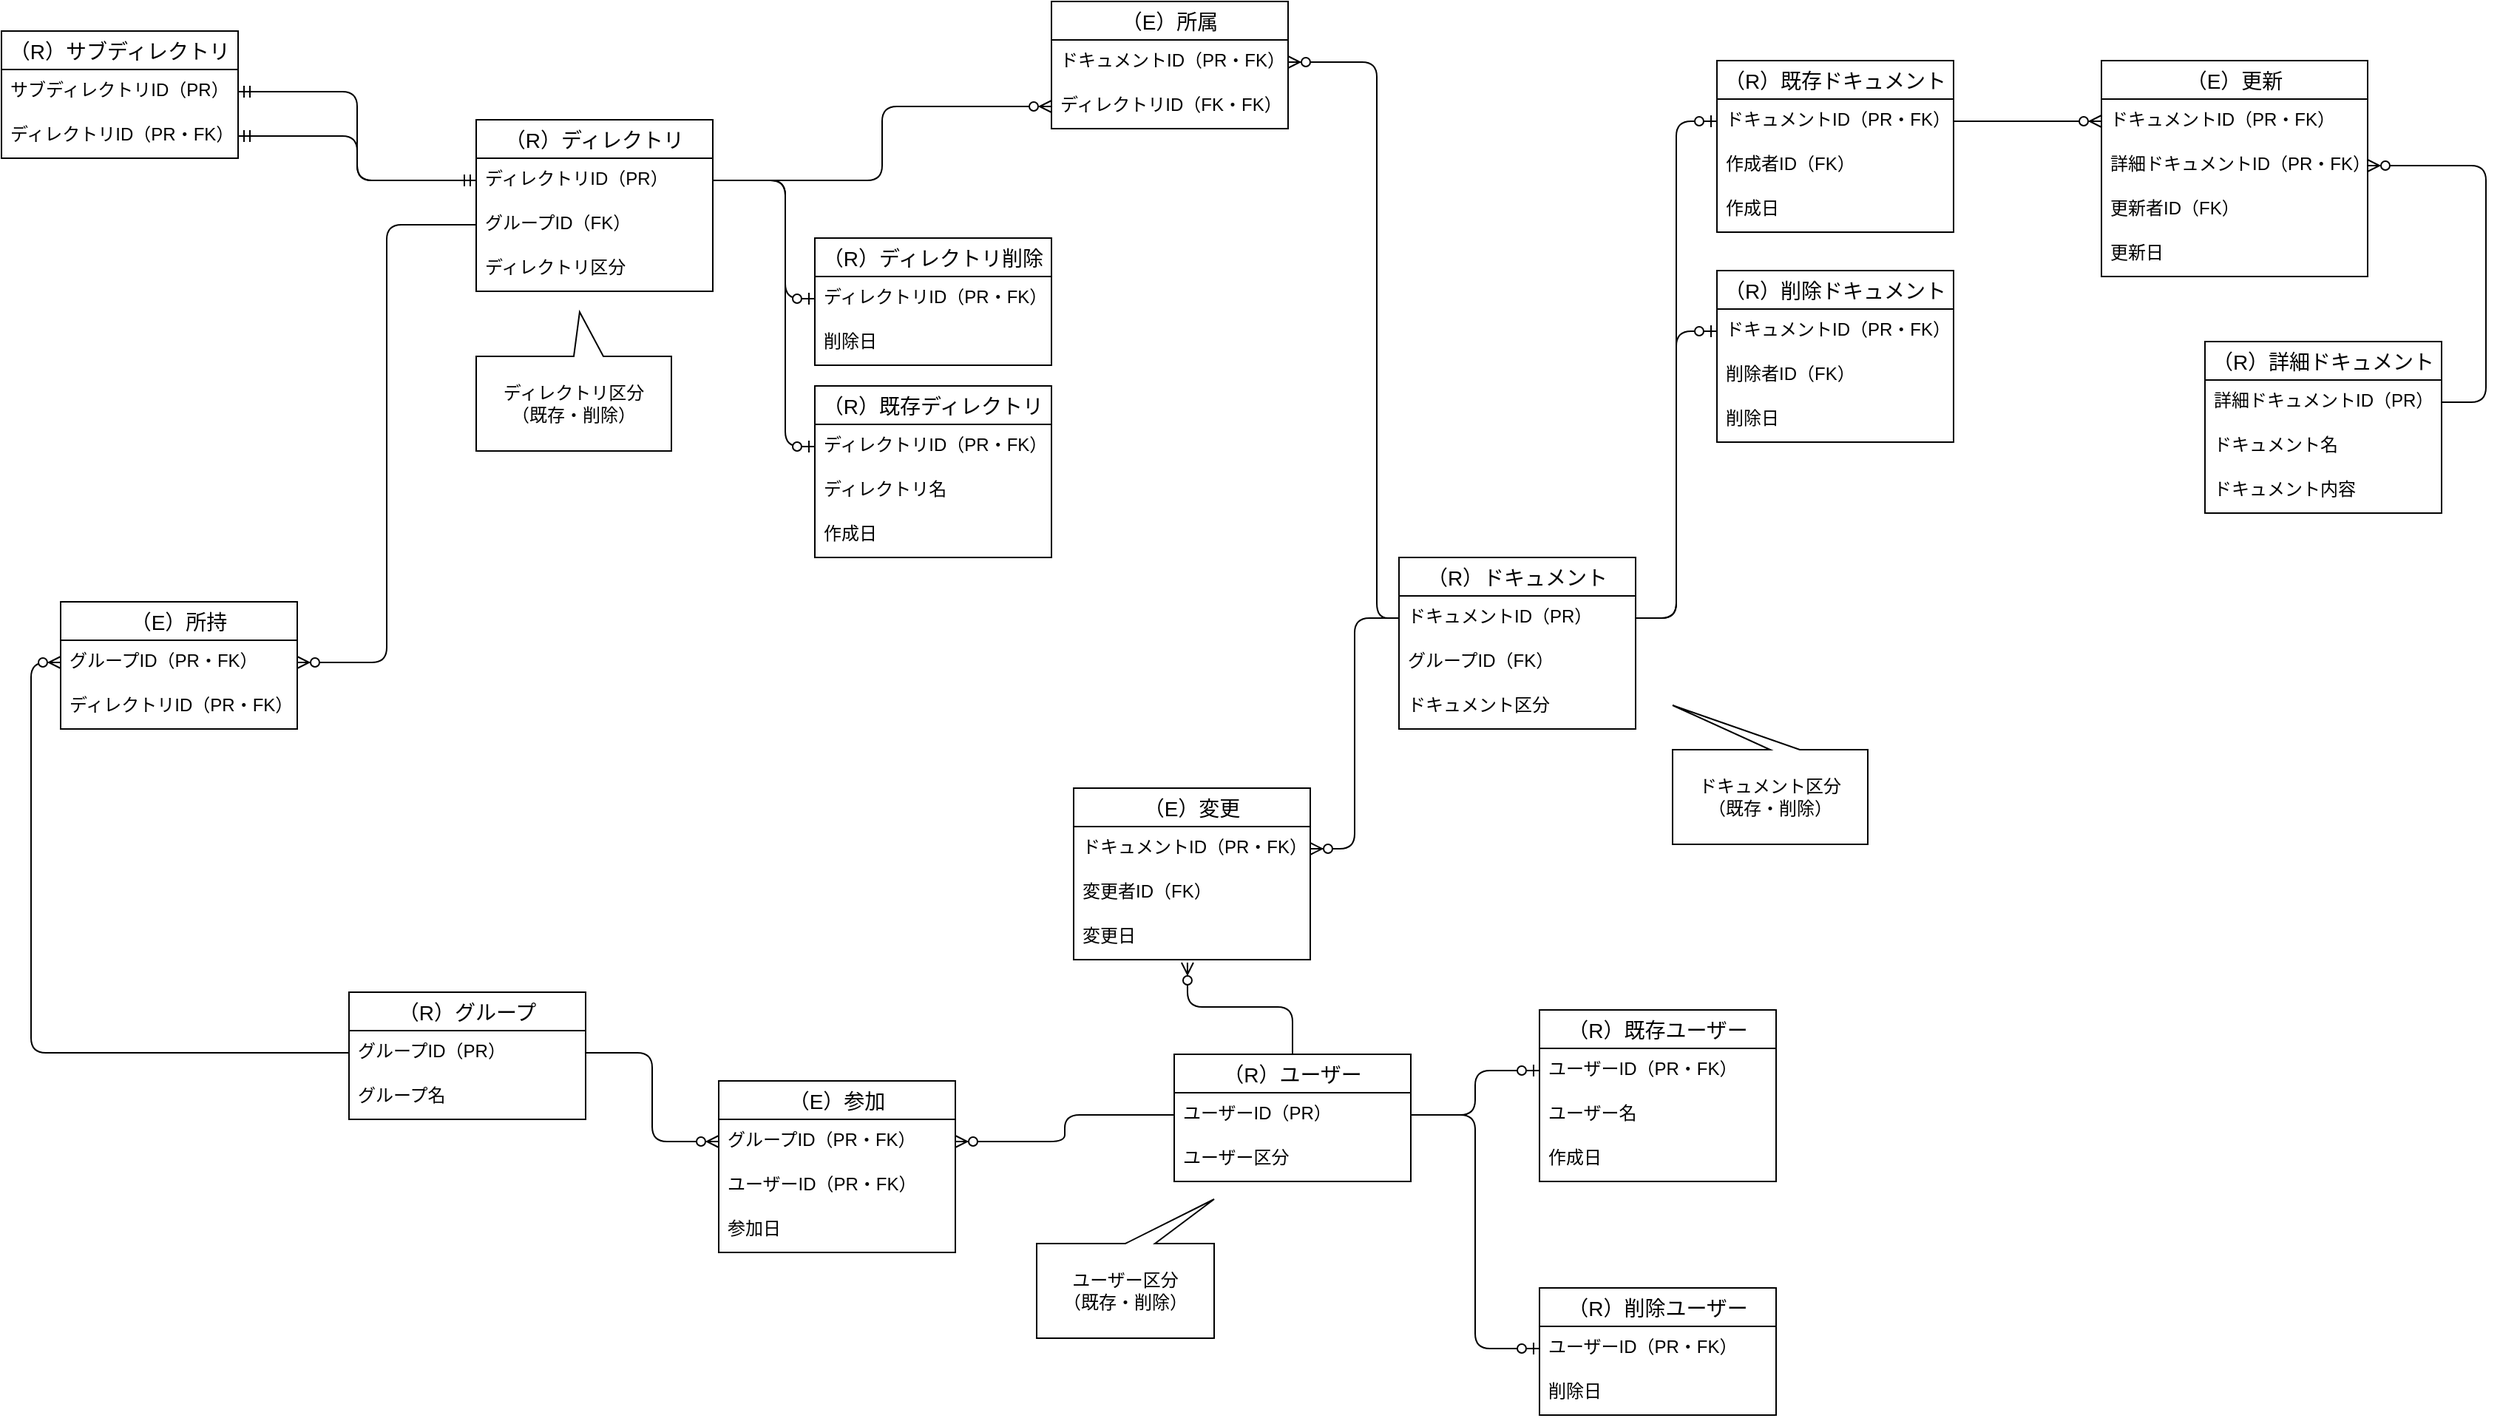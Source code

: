 <mxfile>
    <diagram id="JRz2m92lCMgiRAWokz1e" name="ページ1">
        <mxGraphModel dx="2724" dy="1160" grid="1" gridSize="10" guides="1" tooltips="1" connect="1" arrows="1" fold="1" page="1" pageScale="1" pageWidth="1920" pageHeight="1200" background="none" math="0" shadow="0">
            <root>
                <mxCell id="0"/>
                <mxCell id="1" parent="0"/>
                <mxCell id="6" value="（R）グループ" style="swimlane;fontStyle=0;childLayout=stackLayout;horizontal=1;startSize=26;horizontalStack=0;resizeParent=1;resizeParentMax=0;resizeLast=0;collapsible=1;marginBottom=0;align=center;fontSize=14;" parent="1" vertex="1">
                    <mxGeometry x="375" y="740" width="160" height="86" as="geometry"/>
                </mxCell>
                <mxCell id="7" value="グループID（PR）" style="text;strokeColor=none;fillColor=none;spacingLeft=4;spacingRight=4;overflow=hidden;rotatable=0;points=[[0,0.5],[1,0.5]];portConstraint=eastwest;fontSize=12;" parent="6" vertex="1">
                    <mxGeometry y="26" width="160" height="30" as="geometry"/>
                </mxCell>
                <mxCell id="8" value="グループ名" style="text;strokeColor=none;fillColor=none;spacingLeft=4;spacingRight=4;overflow=hidden;rotatable=0;points=[[0,0.5],[1,0.5]];portConstraint=eastwest;fontSize=12;" parent="6" vertex="1">
                    <mxGeometry y="56" width="160" height="30" as="geometry"/>
                </mxCell>
                <mxCell id="14" value="（E）参加" style="swimlane;fontStyle=0;childLayout=stackLayout;horizontal=1;startSize=26;horizontalStack=0;resizeParent=1;resizeParentMax=0;resizeLast=0;collapsible=1;marginBottom=0;align=center;fontSize=14;" parent="1" vertex="1">
                    <mxGeometry x="625" y="800" width="160" height="116" as="geometry"/>
                </mxCell>
                <mxCell id="15" value="グループID（PR・FK）" style="text;strokeColor=none;fillColor=none;spacingLeft=4;spacingRight=4;overflow=hidden;rotatable=0;points=[[0,0.5],[1,0.5]];portConstraint=eastwest;fontSize=12;" parent="14" vertex="1">
                    <mxGeometry y="26" width="160" height="30" as="geometry"/>
                </mxCell>
                <mxCell id="16" value="ユーザーID（PR・FK）" style="text;strokeColor=none;fillColor=none;spacingLeft=4;spacingRight=4;overflow=hidden;rotatable=0;points=[[0,0.5],[1,0.5]];portConstraint=eastwest;fontSize=12;" parent="14" vertex="1">
                    <mxGeometry y="56" width="160" height="30" as="geometry"/>
                </mxCell>
                <mxCell id="17" value="参加日" style="text;strokeColor=none;fillColor=none;spacingLeft=4;spacingRight=4;overflow=hidden;rotatable=0;points=[[0,0.5],[1,0.5]];portConstraint=eastwest;fontSize=12;" parent="14" vertex="1">
                    <mxGeometry y="86" width="160" height="30" as="geometry"/>
                </mxCell>
                <mxCell id="33" value="" style="fontSize=12;html=1;endArrow=ERzeroToMany;endFill=1;entryX=0;entryY=0.5;entryDx=0;entryDy=0;edgeStyle=orthogonalEdgeStyle;exitX=1;exitY=0.5;exitDx=0;exitDy=0;" parent="1" source="7" target="15" edge="1">
                    <mxGeometry width="100" height="100" relative="1" as="geometry">
                        <mxPoint x="525" y="880" as="sourcePoint"/>
                        <mxPoint x="773" y="737" as="targetPoint"/>
                    </mxGeometry>
                </mxCell>
                <mxCell id="35" value="（R）ドキュメント" style="swimlane;fontStyle=0;childLayout=stackLayout;horizontal=1;startSize=26;horizontalStack=0;resizeParent=1;resizeParentMax=0;resizeLast=0;collapsible=1;marginBottom=0;align=center;fontSize=14;" parent="1" vertex="1">
                    <mxGeometry x="1085" y="446" width="160" height="116" as="geometry"/>
                </mxCell>
                <mxCell id="36" value="ドキュメントID（PR）" style="text;strokeColor=none;fillColor=none;spacingLeft=4;spacingRight=4;overflow=hidden;rotatable=0;points=[[0,0.5],[1,0.5]];portConstraint=eastwest;fontSize=12;" parent="35" vertex="1">
                    <mxGeometry y="26" width="160" height="30" as="geometry"/>
                </mxCell>
                <mxCell id="119" value="グループID（FK）" style="text;strokeColor=none;fillColor=none;spacingLeft=4;spacingRight=4;overflow=hidden;rotatable=0;points=[[0,0.5],[1,0.5]];portConstraint=eastwest;fontSize=12;" parent="35" vertex="1">
                    <mxGeometry y="56" width="160" height="30" as="geometry"/>
                </mxCell>
                <mxCell id="136" value="ドキュメント区分" style="text;strokeColor=none;fillColor=none;spacingLeft=4;spacingRight=4;overflow=hidden;rotatable=0;points=[[0,0.5],[1,0.5]];portConstraint=eastwest;fontSize=12;" vertex="1" parent="35">
                    <mxGeometry y="86" width="160" height="30" as="geometry"/>
                </mxCell>
                <mxCell id="45" value="（R）ディレクトリ" style="swimlane;fontStyle=0;childLayout=stackLayout;horizontal=1;startSize=26;horizontalStack=0;resizeParent=1;resizeParentMax=0;resizeLast=0;collapsible=1;marginBottom=0;align=center;fontSize=14;" parent="1" vertex="1">
                    <mxGeometry x="461" y="150" width="160" height="116" as="geometry"/>
                </mxCell>
                <mxCell id="46" value="ディレクトリID（PR）" style="text;strokeColor=none;fillColor=none;spacingLeft=4;spacingRight=4;overflow=hidden;rotatable=0;points=[[0,0.5],[1,0.5]];portConstraint=eastwest;fontSize=12;" parent="45" vertex="1">
                    <mxGeometry y="26" width="160" height="30" as="geometry"/>
                </mxCell>
                <mxCell id="105" value="グループID（FK）" style="text;strokeColor=none;fillColor=none;spacingLeft=4;spacingRight=4;overflow=hidden;rotatable=0;points=[[0,0.5],[1,0.5]];portConstraint=eastwest;fontSize=12;" parent="45" vertex="1">
                    <mxGeometry y="56" width="160" height="30" as="geometry"/>
                </mxCell>
                <mxCell id="47" value="ディレクトリ区分" style="text;strokeColor=none;fillColor=none;spacingLeft=4;spacingRight=4;overflow=hidden;rotatable=0;points=[[0,0.5],[1,0.5]];portConstraint=eastwest;fontSize=12;" parent="45" vertex="1">
                    <mxGeometry y="86" width="160" height="30" as="geometry"/>
                </mxCell>
                <mxCell id="49" value="（R）サブディレクトリ" style="swimlane;fontStyle=0;childLayout=stackLayout;horizontal=1;startSize=26;horizontalStack=0;resizeParent=1;resizeParentMax=0;resizeLast=0;collapsible=1;marginBottom=0;align=center;fontSize=14;" parent="1" vertex="1">
                    <mxGeometry x="140" y="90" width="160" height="86" as="geometry"/>
                </mxCell>
                <mxCell id="50" value="サブディレクトリID（PR）" style="text;strokeColor=none;fillColor=none;spacingLeft=4;spacingRight=4;overflow=hidden;rotatable=0;points=[[0,0.5],[1,0.5]];portConstraint=eastwest;fontSize=12;" parent="49" vertex="1">
                    <mxGeometry y="26" width="160" height="30" as="geometry"/>
                </mxCell>
                <mxCell id="51" value="ディレクトリID（PR・FK）" style="text;strokeColor=none;fillColor=none;spacingLeft=4;spacingRight=4;overflow=hidden;rotatable=0;points=[[0,0.5],[1,0.5]];portConstraint=eastwest;fontSize=12;" parent="49" vertex="1">
                    <mxGeometry y="56" width="160" height="30" as="geometry"/>
                </mxCell>
                <mxCell id="56" value="（R）既存ディレクトリ" style="swimlane;fontStyle=0;childLayout=stackLayout;horizontal=1;startSize=26;horizontalStack=0;resizeParent=1;resizeParentMax=0;resizeLast=0;collapsible=1;marginBottom=0;align=center;fontSize=14;" parent="1" vertex="1">
                    <mxGeometry x="690" y="330" width="160" height="116" as="geometry"/>
                </mxCell>
                <mxCell id="57" value="ディレクトリID（PR・FK）" style="text;strokeColor=none;fillColor=none;spacingLeft=4;spacingRight=4;overflow=hidden;rotatable=0;points=[[0,0.5],[1,0.5]];portConstraint=eastwest;fontSize=12;" parent="56" vertex="1">
                    <mxGeometry y="26" width="160" height="30" as="geometry"/>
                </mxCell>
                <mxCell id="102" value="ディレクトリ名" style="text;strokeColor=none;fillColor=none;spacingLeft=4;spacingRight=4;overflow=hidden;rotatable=0;points=[[0,0.5],[1,0.5]];portConstraint=eastwest;fontSize=12;" parent="56" vertex="1">
                    <mxGeometry y="56" width="160" height="30" as="geometry"/>
                </mxCell>
                <mxCell id="59" value="作成日" style="text;strokeColor=none;fillColor=none;spacingLeft=4;spacingRight=4;overflow=hidden;rotatable=0;points=[[0,0.5],[1,0.5]];portConstraint=eastwest;fontSize=12;" parent="56" vertex="1">
                    <mxGeometry y="86" width="160" height="30" as="geometry"/>
                </mxCell>
                <mxCell id="60" value="（R）ディレクトリ削除" style="swimlane;fontStyle=0;childLayout=stackLayout;horizontal=1;startSize=26;horizontalStack=0;resizeParent=1;resizeParentMax=0;resizeLast=0;collapsible=1;marginBottom=0;align=center;fontSize=14;" parent="1" vertex="1">
                    <mxGeometry x="690" y="230" width="160" height="86" as="geometry"/>
                </mxCell>
                <mxCell id="61" value="ディレクトリID（PR・FK）" style="text;strokeColor=none;fillColor=none;spacingLeft=4;spacingRight=4;overflow=hidden;rotatable=0;points=[[0,0.5],[1,0.5]];portConstraint=eastwest;fontSize=12;" parent="60" vertex="1">
                    <mxGeometry y="26" width="160" height="30" as="geometry"/>
                </mxCell>
                <mxCell id="63" value="削除日" style="text;strokeColor=none;fillColor=none;spacingLeft=4;spacingRight=4;overflow=hidden;rotatable=0;points=[[0,0.5],[1,0.5]];portConstraint=eastwest;fontSize=12;" parent="60" vertex="1">
                    <mxGeometry y="56" width="160" height="30" as="geometry"/>
                </mxCell>
                <mxCell id="68" value="（E）更新" style="swimlane;fontStyle=0;childLayout=stackLayout;horizontal=1;startSize=26;horizontalStack=0;resizeParent=1;resizeParentMax=0;resizeLast=0;collapsible=1;marginBottom=0;align=center;fontSize=14;" parent="1" vertex="1">
                    <mxGeometry x="1560" y="110" width="180" height="146" as="geometry"/>
                </mxCell>
                <mxCell id="134" value="ドキュメントID（PR・FK）" style="text;strokeColor=none;fillColor=none;spacingLeft=4;spacingRight=4;overflow=hidden;rotatable=0;points=[[0,0.5],[1,0.5]];portConstraint=eastwest;fontSize=12;" vertex="1" parent="68">
                    <mxGeometry y="26" width="180" height="30" as="geometry"/>
                </mxCell>
                <mxCell id="69" value="詳細ドキュメントID（PR・FK）" style="text;strokeColor=none;fillColor=none;spacingLeft=4;spacingRight=4;overflow=hidden;rotatable=0;points=[[0,0.5],[1,0.5]];portConstraint=eastwest;fontSize=12;" parent="68" vertex="1">
                    <mxGeometry y="56" width="180" height="30" as="geometry"/>
                </mxCell>
                <mxCell id="162" value="更新者ID（FK）" style="text;strokeColor=none;fillColor=none;spacingLeft=4;spacingRight=4;overflow=hidden;rotatable=0;points=[[0,0.5],[1,0.5]];portConstraint=eastwest;fontSize=12;" vertex="1" parent="68">
                    <mxGeometry y="86" width="180" height="30" as="geometry"/>
                </mxCell>
                <mxCell id="161" value="更新日" style="text;strokeColor=none;fillColor=none;spacingLeft=4;spacingRight=4;overflow=hidden;rotatable=0;points=[[0,0.5],[1,0.5]];portConstraint=eastwest;fontSize=12;" vertex="1" parent="68">
                    <mxGeometry y="116" width="180" height="30" as="geometry"/>
                </mxCell>
                <mxCell id="76" value="（R）削除ドキュメント" style="swimlane;fontStyle=0;childLayout=stackLayout;horizontal=1;startSize=26;horizontalStack=0;resizeParent=1;resizeParentMax=0;resizeLast=0;collapsible=1;marginBottom=0;align=center;fontSize=14;" parent="1" vertex="1">
                    <mxGeometry x="1300" y="252" width="160" height="116" as="geometry"/>
                </mxCell>
                <mxCell id="77" value="ドキュメントID（PR・FK）" style="text;strokeColor=none;fillColor=none;spacingLeft=4;spacingRight=4;overflow=hidden;rotatable=0;points=[[0,0.5],[1,0.5]];portConstraint=eastwest;fontSize=12;" parent="76" vertex="1">
                    <mxGeometry y="26" width="160" height="30" as="geometry"/>
                </mxCell>
                <mxCell id="80" value="削除者ID（FK）" style="text;strokeColor=none;fillColor=none;spacingLeft=4;spacingRight=4;overflow=hidden;rotatable=0;points=[[0,0.5],[1,0.5]];portConstraint=eastwest;fontSize=12;" parent="76" vertex="1">
                    <mxGeometry y="56" width="160" height="30" as="geometry"/>
                </mxCell>
                <mxCell id="81" value="削除日" style="text;strokeColor=none;fillColor=none;spacingLeft=4;spacingRight=4;overflow=hidden;rotatable=0;points=[[0,0.5],[1,0.5]];portConstraint=eastwest;fontSize=12;" parent="76" vertex="1">
                    <mxGeometry y="86" width="160" height="30" as="geometry"/>
                </mxCell>
                <mxCell id="86" value="（E）所属" style="swimlane;fontStyle=0;childLayout=stackLayout;horizontal=1;startSize=26;horizontalStack=0;resizeParent=1;resizeParentMax=0;resizeLast=0;collapsible=1;marginBottom=0;align=center;fontSize=14;" parent="1" vertex="1">
                    <mxGeometry x="850" y="70" width="160" height="86" as="geometry"/>
                </mxCell>
                <mxCell id="87" value="ドキュメントID（PR・FK）" style="text;strokeColor=none;fillColor=none;spacingLeft=4;spacingRight=4;overflow=hidden;rotatable=0;points=[[0,0.5],[1,0.5]];portConstraint=eastwest;fontSize=12;" parent="86" vertex="1">
                    <mxGeometry y="26" width="160" height="30" as="geometry"/>
                </mxCell>
                <mxCell id="88" value="ディレクトリID（FK・FK）" style="text;strokeColor=none;fillColor=none;spacingLeft=4;spacingRight=4;overflow=hidden;rotatable=0;points=[[0,0.5],[1,0.5]];portConstraint=eastwest;fontSize=12;" parent="86" vertex="1">
                    <mxGeometry y="56" width="160" height="30" as="geometry"/>
                </mxCell>
                <mxCell id="107" value="" style="fontSize=12;html=1;endArrow=ERzeroToOne;endFill=1;exitX=1;exitY=0.5;exitDx=0;exitDy=0;edgeStyle=orthogonalEdgeStyle;entryX=0;entryY=0.5;entryDx=0;entryDy=0;" parent="1" target="57" edge="1" source="46">
                    <mxGeometry width="100" height="100" relative="1" as="geometry">
                        <mxPoint x="500.04" y="269" as="sourcePoint"/>
                        <mxPoint x="500" y="306" as="targetPoint"/>
                        <Array as="points">
                            <mxPoint x="670" y="191"/>
                            <mxPoint x="670" y="371"/>
                        </Array>
                    </mxGeometry>
                </mxCell>
                <mxCell id="108" value="" style="fontSize=12;html=1;endArrow=ERzeroToOne;endFill=1;entryX=0;entryY=0.5;entryDx=0;entryDy=0;exitX=1;exitY=0.5;exitDx=0;exitDy=0;edgeStyle=orthogonalEdgeStyle;" parent="1" target="61" edge="1" source="46">
                    <mxGeometry width="100" height="100" relative="1" as="geometry">
                        <mxPoint x="610.08" y="268.99" as="sourcePoint"/>
                        <mxPoint x="610" y="309" as="targetPoint"/>
                        <Array as="points">
                            <mxPoint x="670" y="191"/>
                            <mxPoint x="670" y="271"/>
                        </Array>
                    </mxGeometry>
                </mxCell>
                <mxCell id="112" value="" style="fontSize=12;html=1;endArrow=ERmandOne;startArrow=ERmandOne;entryX=0;entryY=0.5;entryDx=0;entryDy=0;exitX=1;exitY=0.5;exitDx=0;exitDy=0;edgeStyle=orthogonalEdgeStyle;" parent="1" source="50" target="46" edge="1">
                    <mxGeometry width="100" height="100" relative="1" as="geometry">
                        <mxPoint x="333" y="270" as="sourcePoint"/>
                        <mxPoint x="433" y="170" as="targetPoint"/>
                    </mxGeometry>
                </mxCell>
                <mxCell id="117" value="" style="fontSize=12;html=1;endArrow=ERzeroToMany;endFill=1;edgeStyle=orthogonalEdgeStyle;entryX=0;entryY=0.5;entryDx=0;entryDy=0;exitX=1;exitY=0.5;exitDx=0;exitDy=0;" parent="1" source="46" target="88" edge="1">
                    <mxGeometry width="100" height="100" relative="1" as="geometry">
                        <mxPoint x="643" y="250" as="sourcePoint"/>
                        <mxPoint x="743" y="150" as="targetPoint"/>
                    </mxGeometry>
                </mxCell>
                <mxCell id="121" value="" style="fontSize=12;html=1;endArrow=ERzeroToMany;endFill=1;entryX=1;entryY=0.5;entryDx=0;entryDy=0;edgeStyle=orthogonalEdgeStyle;exitX=0;exitY=0.5;exitDx=0;exitDy=0;" parent="1" source="3" target="15" edge="1">
                    <mxGeometry width="100" height="100" relative="1" as="geometry">
                        <mxPoint x="885" y="801" as="sourcePoint"/>
                        <mxPoint x="635" y="851" as="targetPoint"/>
                    </mxGeometry>
                </mxCell>
                <mxCell id="2" value="（R）ユーザー" style="swimlane;fontStyle=0;childLayout=stackLayout;horizontal=1;startSize=26;horizontalStack=0;resizeParent=1;resizeParentMax=0;resizeLast=0;collapsible=1;marginBottom=0;align=center;fontSize=14;" parent="1" vertex="1">
                    <mxGeometry x="933" y="782" width="160" height="86" as="geometry"/>
                </mxCell>
                <mxCell id="3" value="ユーザーID（PR）" style="text;strokeColor=none;fillColor=none;spacingLeft=4;spacingRight=4;overflow=hidden;rotatable=0;points=[[0,0.5],[1,0.5]];portConstraint=eastwest;fontSize=12;" parent="2" vertex="1">
                    <mxGeometry y="26" width="160" height="30" as="geometry"/>
                </mxCell>
                <mxCell id="137" value="ユーザー区分" style="text;strokeColor=none;fillColor=none;spacingLeft=4;spacingRight=4;overflow=hidden;rotatable=0;points=[[0,0.5],[1,0.5]];portConstraint=eastwest;fontSize=12;" vertex="1" parent="2">
                    <mxGeometry y="56" width="160" height="30" as="geometry"/>
                </mxCell>
                <mxCell id="92" value="（R）削除ユーザー" style="swimlane;fontStyle=0;childLayout=stackLayout;horizontal=1;startSize=26;horizontalStack=0;resizeParent=1;resizeParentMax=0;resizeLast=0;collapsible=1;marginBottom=0;align=center;fontSize=14;" parent="1" vertex="1">
                    <mxGeometry x="1180" y="940" width="160" height="86" as="geometry"/>
                </mxCell>
                <mxCell id="93" value="ユーザーID（PR・FK）" style="text;strokeColor=none;fillColor=none;spacingLeft=4;spacingRight=4;overflow=hidden;rotatable=0;points=[[0,0.5],[1,0.5]];portConstraint=eastwest;fontSize=12;" parent="92" vertex="1">
                    <mxGeometry y="26" width="160" height="30" as="geometry"/>
                </mxCell>
                <mxCell id="140" value="削除日" style="text;strokeColor=none;fillColor=none;spacingLeft=4;spacingRight=4;overflow=hidden;rotatable=0;points=[[0,0.5],[1,0.5]];portConstraint=eastwest;fontSize=12;" vertex="1" parent="92">
                    <mxGeometry y="56" width="160" height="30" as="geometry"/>
                </mxCell>
                <mxCell id="95" value="（R）既存ユーザー" style="swimlane;fontStyle=0;childLayout=stackLayout;horizontal=1;startSize=26;horizontalStack=0;resizeParent=1;resizeParentMax=0;resizeLast=0;collapsible=1;marginBottom=0;align=center;fontSize=14;" parent="1" vertex="1">
                    <mxGeometry x="1180" y="752" width="160" height="116" as="geometry"/>
                </mxCell>
                <mxCell id="96" value="ユーザーID（PR・FK）" style="text;strokeColor=none;fillColor=none;spacingLeft=4;spacingRight=4;overflow=hidden;rotatable=0;points=[[0,0.5],[1,0.5]];portConstraint=eastwest;fontSize=12;" parent="95" vertex="1">
                    <mxGeometry y="26" width="160" height="30" as="geometry"/>
                </mxCell>
                <mxCell id="97" value="ユーザー名" style="text;strokeColor=none;fillColor=none;spacingLeft=4;spacingRight=4;overflow=hidden;rotatable=0;points=[[0,0.5],[1,0.5]];portConstraint=eastwest;fontSize=12;" parent="95" vertex="1">
                    <mxGeometry y="56" width="160" height="30" as="geometry"/>
                </mxCell>
                <mxCell id="139" value="作成日" style="text;strokeColor=none;fillColor=none;spacingLeft=4;spacingRight=4;overflow=hidden;rotatable=0;points=[[0,0.5],[1,0.5]];portConstraint=eastwest;fontSize=12;" vertex="1" parent="95">
                    <mxGeometry y="86" width="160" height="30" as="geometry"/>
                </mxCell>
                <mxCell id="100" value="" style="fontSize=12;html=1;endArrow=ERzeroToOne;endFill=1;entryX=0;entryY=0.5;entryDx=0;entryDy=0;exitX=1;exitY=0.5;exitDx=0;exitDy=0;edgeStyle=orthogonalEdgeStyle;" parent="1" target="93" edge="1" source="3">
                    <mxGeometry width="100" height="100" relative="1" as="geometry">
                        <mxPoint x="985" y="870" as="sourcePoint"/>
                        <mxPoint x="1685" y="780" as="targetPoint"/>
                    </mxGeometry>
                </mxCell>
                <mxCell id="101" value="" style="fontSize=12;html=1;endArrow=ERzeroToOne;endFill=1;entryX=0;entryY=0.5;entryDx=0;entryDy=0;exitX=1;exitY=0.5;exitDx=0;exitDy=0;edgeStyle=orthogonalEdgeStyle;" parent="1" target="96" edge="1" source="3">
                    <mxGeometry width="100" height="100" relative="1" as="geometry">
                        <mxPoint x="1063" y="870" as="sourcePoint"/>
                        <mxPoint x="1065" y="900" as="targetPoint"/>
                    </mxGeometry>
                </mxCell>
                <mxCell id="125" value="（E）所持" style="swimlane;fontStyle=0;childLayout=stackLayout;horizontal=1;startSize=26;horizontalStack=0;resizeParent=1;resizeParentMax=0;resizeLast=0;collapsible=1;marginBottom=0;align=center;fontSize=14;" parent="1" vertex="1">
                    <mxGeometry x="180" y="476" width="160" height="86" as="geometry"/>
                </mxCell>
                <mxCell id="126" value="グループID（PR・FK）" style="text;strokeColor=none;fillColor=none;spacingLeft=4;spacingRight=4;overflow=hidden;rotatable=0;points=[[0,0.5],[1,0.5]];portConstraint=eastwest;fontSize=12;" parent="125" vertex="1">
                    <mxGeometry y="26" width="160" height="30" as="geometry"/>
                </mxCell>
                <mxCell id="127" value="ディレクトリID（PR・FK）" style="text;strokeColor=none;fillColor=none;spacingLeft=4;spacingRight=4;overflow=hidden;rotatable=0;points=[[0,0.5],[1,0.5]];portConstraint=eastwest;fontSize=12;" parent="125" vertex="1">
                    <mxGeometry y="56" width="160" height="30" as="geometry"/>
                </mxCell>
                <mxCell id="129" value="" style="fontSize=12;html=1;endArrow=ERzeroToMany;endFill=1;entryX=0;entryY=0.5;entryDx=0;entryDy=0;edgeStyle=orthogonalEdgeStyle;exitX=0;exitY=0.5;exitDx=0;exitDy=0;" parent="1" source="7" target="126" edge="1">
                    <mxGeometry width="100" height="100" relative="1" as="geometry">
                        <mxPoint x="425" y="630" as="sourcePoint"/>
                        <mxPoint x="515" y="690" as="targetPoint"/>
                        <Array as="points">
                            <mxPoint x="160" y="781"/>
                            <mxPoint x="160" y="517"/>
                        </Array>
                    </mxGeometry>
                </mxCell>
                <mxCell id="130" value="" style="fontSize=12;html=1;endArrow=ERzeroToMany;endFill=1;entryX=1;entryY=0.5;entryDx=0;entryDy=0;edgeStyle=orthogonalEdgeStyle;" parent="1" source="105" edge="1" target="126">
                    <mxGeometry width="100" height="100" relative="1" as="geometry">
                        <mxPoint x="460" y="190" as="sourcePoint"/>
                        <mxPoint x="305" y="516" as="targetPoint"/>
                    </mxGeometry>
                </mxCell>
                <mxCell id="138" value="ユーザー区分&lt;br&gt;（既存・削除）" style="shape=callout;whiteSpace=wrap;html=1;perimeter=calloutPerimeter;position2=1;flipV=1;" vertex="1" parent="1">
                    <mxGeometry x="840" y="880" width="120" height="94" as="geometry"/>
                </mxCell>
                <mxCell id="141" value="（R）既存ドキュメント" style="swimlane;fontStyle=0;childLayout=stackLayout;horizontal=1;startSize=26;horizontalStack=0;resizeParent=1;resizeParentMax=0;resizeLast=0;collapsible=1;marginBottom=0;align=center;fontSize=14;" vertex="1" parent="1">
                    <mxGeometry x="1300" y="110" width="160" height="116" as="geometry"/>
                </mxCell>
                <mxCell id="142" value="ドキュメントID（PR・FK）" style="text;strokeColor=none;fillColor=none;spacingLeft=4;spacingRight=4;overflow=hidden;rotatable=0;points=[[0,0.5],[1,0.5]];portConstraint=eastwest;fontSize=12;" vertex="1" parent="141">
                    <mxGeometry y="26" width="160" height="30" as="geometry"/>
                </mxCell>
                <mxCell id="143" value="作成者ID（FK）" style="text;strokeColor=none;fillColor=none;spacingLeft=4;spacingRight=4;overflow=hidden;rotatable=0;points=[[0,0.5],[1,0.5]];portConstraint=eastwest;fontSize=12;" vertex="1" parent="141">
                    <mxGeometry y="56" width="160" height="30" as="geometry"/>
                </mxCell>
                <mxCell id="160" value="作成日" style="text;strokeColor=none;fillColor=none;spacingLeft=4;spacingRight=4;overflow=hidden;rotatable=0;points=[[0,0.5],[1,0.5]];portConstraint=eastwest;fontSize=12;" vertex="1" parent="141">
                    <mxGeometry y="86" width="160" height="30" as="geometry"/>
                </mxCell>
                <mxCell id="145" value="ドキュメント区分&lt;br&gt;（既存・削除）" style="shape=callout;whiteSpace=wrap;html=1;perimeter=calloutPerimeter;position2=0;flipV=1;" vertex="1" parent="1">
                    <mxGeometry x="1270" y="546" width="132" height="94" as="geometry"/>
                </mxCell>
                <mxCell id="146" value="（R）詳細ドキュメント" style="swimlane;fontStyle=0;childLayout=stackLayout;horizontal=1;startSize=26;horizontalStack=0;resizeParent=1;resizeParentMax=0;resizeLast=0;collapsible=1;marginBottom=0;align=center;fontSize=14;" vertex="1" parent="1">
                    <mxGeometry x="1630" y="300" width="160" height="116" as="geometry"/>
                </mxCell>
                <mxCell id="147" value="詳細ドキュメントID（PR）" style="text;strokeColor=none;fillColor=none;spacingLeft=4;spacingRight=4;overflow=hidden;rotatable=0;points=[[0,0.5],[1,0.5]];portConstraint=eastwest;fontSize=12;" vertex="1" parent="146">
                    <mxGeometry y="26" width="160" height="30" as="geometry"/>
                </mxCell>
                <mxCell id="149" value="ドキュメント名" style="text;strokeColor=none;fillColor=none;spacingLeft=4;spacingRight=4;overflow=hidden;rotatable=0;points=[[0,0.5],[1,0.5]];portConstraint=eastwest;fontSize=12;" vertex="1" parent="146">
                    <mxGeometry y="56" width="160" height="30" as="geometry"/>
                </mxCell>
                <mxCell id="150" value="ドキュメント内容" style="text;strokeColor=none;fillColor=none;spacingLeft=4;spacingRight=4;overflow=hidden;rotatable=0;points=[[0,0.5],[1,0.5]];portConstraint=eastwest;fontSize=12;" vertex="1" parent="146">
                    <mxGeometry y="86" width="160" height="30" as="geometry"/>
                </mxCell>
                <mxCell id="153" value="（E）変更" style="swimlane;fontStyle=0;childLayout=stackLayout;horizontal=1;startSize=26;horizontalStack=0;resizeParent=1;resizeParentMax=0;resizeLast=0;collapsible=1;marginBottom=0;align=center;fontSize=14;" vertex="1" parent="1">
                    <mxGeometry x="865" y="602" width="160" height="116" as="geometry"/>
                </mxCell>
                <mxCell id="154" value="ドキュメントID（PR・FK）" style="text;strokeColor=none;fillColor=none;spacingLeft=4;spacingRight=4;overflow=hidden;rotatable=0;points=[[0,0.5],[1,0.5]];portConstraint=eastwest;fontSize=12;" vertex="1" parent="153">
                    <mxGeometry y="26" width="160" height="30" as="geometry"/>
                </mxCell>
                <mxCell id="155" value="変更者ID（FK）" style="text;strokeColor=none;fillColor=none;spacingLeft=4;spacingRight=4;overflow=hidden;rotatable=0;points=[[0,0.5],[1,0.5]];portConstraint=eastwest;fontSize=12;" vertex="1" parent="153">
                    <mxGeometry y="56" width="160" height="30" as="geometry"/>
                </mxCell>
                <mxCell id="156" value="変更日" style="text;strokeColor=none;fillColor=none;spacingLeft=4;spacingRight=4;overflow=hidden;rotatable=0;points=[[0,0.5],[1,0.5]];portConstraint=eastwest;fontSize=12;" vertex="1" parent="153">
                    <mxGeometry y="86" width="160" height="30" as="geometry"/>
                </mxCell>
                <mxCell id="165" value="" style="edgeStyle=orthogonalEdgeStyle;fontSize=12;html=1;endArrow=ERzeroToMany;endFill=1;entryX=1;entryY=0.5;entryDx=0;entryDy=0;exitX=0;exitY=0.5;exitDx=0;exitDy=0;" edge="1" parent="1" source="36" target="154">
                    <mxGeometry width="100" height="100" relative="1" as="geometry">
                        <mxPoint x="651" y="650" as="sourcePoint"/>
                        <mxPoint x="751" y="550" as="targetPoint"/>
                    </mxGeometry>
                </mxCell>
                <mxCell id="166" value="" style="edgeStyle=orthogonalEdgeStyle;fontSize=12;html=1;endArrow=ERzeroToMany;endFill=1;entryX=0.481;entryY=1.067;entryDx=0;entryDy=0;exitX=0.5;exitY=0;exitDx=0;exitDy=0;entryPerimeter=0;" edge="1" parent="1" source="2" target="156">
                    <mxGeometry width="100" height="100" relative="1" as="geometry">
                        <mxPoint x="1029.08" y="552.99" as="sourcePoint"/>
                        <mxPoint x="955" y="612" as="targetPoint"/>
                        <Array as="points">
                            <mxPoint x="1013" y="750"/>
                            <mxPoint x="942" y="750"/>
                        </Array>
                    </mxGeometry>
                </mxCell>
                <mxCell id="167" value="" style="edgeStyle=orthogonalEdgeStyle;fontSize=12;html=1;endArrow=ERzeroToMany;endFill=1;entryX=1;entryY=0.5;entryDx=0;entryDy=0;exitX=0;exitY=0.5;exitDx=0;exitDy=0;" edge="1" parent="1" source="36" target="87">
                    <mxGeometry width="100" height="100" relative="1" as="geometry">
                        <mxPoint x="1099.08" y="330" as="sourcePoint"/>
                        <mxPoint x="1025" y="389.01" as="targetPoint"/>
                        <Array as="points">
                            <mxPoint x="1070" y="487"/>
                            <mxPoint x="1070" y="111"/>
                        </Array>
                    </mxGeometry>
                </mxCell>
                <mxCell id="168" value="" style="fontSize=12;html=1;endArrow=ERzeroToOne;endFill=1;entryX=0;entryY=0.5;entryDx=0;entryDy=0;exitX=1;exitY=0.5;exitDx=0;exitDy=0;edgeStyle=orthogonalEdgeStyle;" edge="1" parent="1" source="36" target="142">
                    <mxGeometry width="100" height="100" relative="1" as="geometry">
                        <mxPoint x="1120" y="346" as="sourcePoint"/>
                        <mxPoint x="1120" y="386" as="targetPoint"/>
                    </mxGeometry>
                </mxCell>
                <mxCell id="169" value="" style="fontSize=12;html=1;endArrow=ERzeroToOne;endFill=1;entryX=0;entryY=0.5;entryDx=0;entryDy=0;exitX=1;exitY=0.5;exitDx=0;exitDy=0;edgeStyle=orthogonalEdgeStyle;" edge="1" parent="1" source="36" target="77">
                    <mxGeometry width="100" height="100" relative="1" as="geometry">
                        <mxPoint x="1115" y="477" as="sourcePoint"/>
                        <mxPoint x="1155" y="451" as="targetPoint"/>
                    </mxGeometry>
                </mxCell>
                <mxCell id="171" value="" style="fontSize=12;html=1;endArrow=ERmandOne;startArrow=ERmandOne;entryX=0;entryY=0.5;entryDx=0;entryDy=0;exitX=1;exitY=0.5;exitDx=0;exitDy=0;edgeStyle=orthogonalEdgeStyle;" edge="1" parent="1" source="51" target="46">
                    <mxGeometry width="100" height="100" relative="1" as="geometry">
                        <mxPoint x="280" y="161" as="sourcePoint"/>
                        <mxPoint x="471" y="201" as="targetPoint"/>
                    </mxGeometry>
                </mxCell>
                <mxCell id="173" value="" style="fontSize=12;html=1;endArrow=ERzeroToMany;endFill=1;entryX=0;entryY=0.5;entryDx=0;entryDy=0;exitX=1;exitY=0.5;exitDx=0;exitDy=0;" edge="1" parent="1" source="142" target="134">
                    <mxGeometry width="100" height="100" relative="1" as="geometry">
                        <mxPoint x="1571.04" y="391.99" as="sourcePoint"/>
                        <mxPoint x="1500" y="330" as="targetPoint"/>
                    </mxGeometry>
                </mxCell>
                <mxCell id="174" value="" style="edgeStyle=orthogonalEdgeStyle;fontSize=12;html=1;endArrow=ERzeroToMany;endFill=1;entryX=1;entryY=0.5;entryDx=0;entryDy=0;exitX=1;exitY=0.5;exitDx=0;exitDy=0;" edge="1" parent="1" source="147" target="69">
                    <mxGeometry width="100" height="100" relative="1" as="geometry">
                        <mxPoint x="1911.04" y="226" as="sourcePoint"/>
                        <mxPoint x="1840" y="164.01" as="targetPoint"/>
                        <Array as="points">
                            <mxPoint x="1820" y="341"/>
                            <mxPoint x="1820" y="181"/>
                        </Array>
                    </mxGeometry>
                </mxCell>
                <mxCell id="175" value="ディレクトリ区分&lt;br&gt;（既存・削除）" style="shape=callout;whiteSpace=wrap;html=1;perimeter=calloutPerimeter;position2=0.53;flipV=1;" vertex="1" parent="1">
                    <mxGeometry x="461" y="280" width="132" height="94" as="geometry"/>
                </mxCell>
            </root>
        </mxGraphModel>
    </diagram>
</mxfile>
